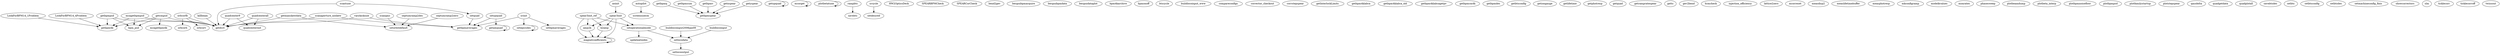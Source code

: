 /* Created by mdot for Matlab */
digraph m2html {
  LookForBPM14_1Problem -> getbpm4k;
  LookForBPM14_4Problem -> getbpm4k;
  amp2k -> magnetcoefficients;
  aoinit -> spear3init;
  autopilot -> screensizecm;
  buildlocoinput -> setlocodata;
  buildlocoinput2006jan09 -> setlocodata;
  getamquad -> getamquad;
  getbpmpsd -> bpm_psd;
  getbpmpsd -> getbpm4k;
  getbpmpsd -> getdcct;
  getbpmq -> getbpmspear;
  getbpmsum -> getbpmspear;
  getbpmv -> getbpmspear;
  getcmpsd -> bpm_psd;
  getcmpsd -> getbpm4k;
  getcmpsd -> getdcct;
  getcmpsd -> mcagetbpm4k;
  getmaxskewdata -> getdcct;
  getmaxskewdata -> setorbitdefault;
  getspquad -> getspquad;
  getxspear -> getbpmspear;
  getyspear -> getbpmspear;
  k2amp -> magnetcoefficients;
  killbeam -> getdcct;
  magnetcoefficients -> magnetcoefficients;
  mcagetbpmpsd -> bpm_psd;
  mcagetbpmpsd -> getbpm4k;
  mcagetbpmpsd -> getdcct;
  mcorget -> mcorget;
  orbcorfb -> getdcct;
  orbcorfb -> orbcorh;
  orbcorfb -> orbcorv;
  plotbetatune -> plotbetatune;
  quadcenter9 -> getdcct;
  quadcenter9 -> quadcenterinit;
  quadcenterall -> getdcct;
  quadcenterall -> quadcenterinit;
  rampbts -> savebts;
  scanaperture_noskew -> getbpmaverages;
  scanaperture_noskew -> getdcct;
  scanqms -> setorbitdefault;
  scantune -> getdcct;
  scantune -> setquad;
  septumramp2des -> setorbitdefault;
  septumramp2zero -> setorbitdefault;
  setepicsdes -> setepicsdes;
  setlocodata -> setlocooutput;
  setoperationalmode -> setlocodata;
  setoperationalmode -> updateatindex;
  setquad -> getbpmaverages;
  setspquad -> getamquad;
  setspquad -> getbpmaverages;
  spear3init -> amp2k;
  spear3init -> k2amp;
  spear3init -> magnetcoefficients;
  spear3init -> setoperationalmode;
  spear3init_ref -> amp2k;
  spear3init_ref -> k2amp;
  spear3init_ref -> magnetcoefficients;
  spear3init_ref -> setoperationalmode;
  srcycle -> setdesired;
  srinit -> getbpmaverages;
  srinit -> setbpmaverages;
  srinit -> setepicsdes;
  varykicksize -> getbpmaverages;
  varykicksize -> getdcct;

  HW2OpticsDeck [URL="HW2OpticsDeck.html"];
  LookForBPM14_1Problem [URL="LookForBPM14_1Problem.html"];
  LookForBPM14_4Problem [URL="LookForBPM14_4Problem.html"];
  SPEARBPMCheck [URL="SPEARBPMCheck.html"];
  SPEARCorCheck [URL="SPEARCorCheck.html"];
  amp2k [URL="amp2k.html"];
  aoinit [URL="aoinit.html"];
  autopilot [URL="autopilot.html"];
  bend2gev [URL="bend2gev.html"];
  bergozbpmacquire [URL="bergozbpmacquire.html"];
  bergozbpmdata [URL="bergozbpmdata.html"];
  bergozdataplot [URL="bergozdataplot.html"];
  bpm4karchive [URL="bpm4karchive.html"];
  bpm_psd [URL="bpm_psd.html"];
  bpmonoff [URL="bpmonoff.html"];
  btscycle [URL="btscycle.html"];
  buildlocoinput [URL="buildlocoinput.html"];
  buildlocoinput2006jan09 [URL="buildlocoinput2006jan09.html"];
  buildlocoinput_www [URL="buildlocoinput_www.html"];
  compareconfigs [URL="compareconfigs.html"];
  corrector_checkout [URL="corrector_checkout.html"];
  corrstepspear [URL="corrstepspear.html"];
  getInterlockLimits [URL="getInterlockLimits.html"];
  getamquad [URL="getamquad.html"];
  getbpm4k [URL="getbpm4k.html"];
  getbpm4klabca [URL="getbpm4klabca.html"];
  getbpm4klabca_old [URL="getbpm4klabca_old.html"];
  getbpm4klabcagetpv [URL="getbpm4klabcagetpv.html"];
  getbpmaverages [URL="getbpmaverages.html"];
  getbpmcm4k [URL="getbpmcm4k.html"];
  getbpmdes [URL="getbpmdes.html"];
  getbpmpsd [URL="getbpmpsd.html"];
  getbpmq [URL="getbpmq.html"];
  getbpmspear [URL="getbpmspear.html"];
  getbpmsum [URL="getbpmsum.html"];
  getbpmv [URL="getbpmv.html"];
  getbtsconfig [URL="getbtsconfig.html"];
  getcmpsd [URL="getcmpsd.html"];
  getdcct [URL="getdcct.html"];
  getiongauge [URL="getiongauge.html"];
  getlifetime [URL="getlifetime.html"];
  getmaxskewdata [URL="getmaxskewdata.html"];
  getphotresp [URL="getphotresp.html"];
  getquad [URL="getquad.html"];
  getrampratespear [URL="getrampratespear.html"];
  getspquad [URL="getspquad.html"];
  gettc [URL="gettc.html"];
  getxspear [URL="getxspear.html"];
  getyspear [URL="getyspear.html"];
  gev2bend [URL="gev2bend.html"];
  hcmcheck [URL="hcmcheck.html"];
  injection_efficiency [URL="injection_efficiency.html"];
  k2amp [URL="k2amp.html"];
  killbeam [URL="killbeam.html"];
  lattice2zero [URL="lattice2zero.html"];
  magnetcoefficients [URL="magnetcoefficients.html"];
  mcagetbpm4k [URL="mcagetbpm4k.html"];
  mcagetbpmpsd [URL="mcagetbpmpsd.html"];
  mcorget [URL="mcorget.html"];
  mcorreset [URL="mcorreset.html"];
  measdisp2 [URL="measdisp2.html"];
  measlifetimebuffer [URL="measlifetimebuffer.html"];
  measphotresp [URL="measphotresp.html"];
  mkconfigramp [URL="mkconfigramp.html"];
  modelkvalues [URL="modelkvalues.html"];
  monrates [URL="monrates.html"];
  orbcorfb [URL="orbcorfb.html"];
  orbcorh [URL="orbcorh.html"];
  orbcorv [URL="orbcorv.html"];
  phasesweep [URL="phasesweep.html"];
  plotbeamdump [URL="plotbeamdump.html"];
  plotbeta_interp [URL="plotbeta_interp.html"];
  plotbetatune [URL="plotbetatune.html"];
  plotbpmnoisefloor [URL="plotbpmnoisefloor.html"];
  plotbpmpsd [URL="plotbpmpsd.html"];
  plotfamilystartup [URL="plotfamilystartup.html"];
  plotstepspear [URL="plotstepspear.html"];
  qmsdelta [URL="qmsdelta.html"];
  quadcenter9 [URL="quadcenter9.html"];
  quadcenterall [URL="quadcenterall.html"];
  quadcenterinit [URL="quadcenterinit.html"];
  quadgetdata [URL="quadgetdata.html"];
  quadplotall [URL="quadplotall.html"];
  rampbts [URL="rampbts.html"];
  savebts [URL="savebts.html"];
  savebtsdes [URL="savebtsdes.html"];
  scanaperture_noskew [URL="scanaperture_noskew.html"];
  scanqms [URL="scanqms.html"];
  scantune [URL="scantune.html"];
  screensizecm [URL="screensizecm.html"];
  septumramp2des [URL="septumramp2des.html"];
  septumramp2zero [URL="septumramp2zero.html"];
  setbpmaverages [URL="setbpmaverages.html"];
  setbts [URL="setbts.html"];
  setbtsconfig [URL="setbtsconfig.html"];
  setbtsdes [URL="setbtsdes.html"];
  setdesired [URL="setdesired.html"];
  setepicsdes [URL="setepicsdes.html"];
  setlocodata [URL="setlocodata.html"];
  setlocooutput [URL="setlocooutput.html"];
  setmachineconfig_finis [URL="setmachineconfig_finis.html"];
  setoperationalmode [URL="setoperationalmode.html"];
  setorbitdefault [URL="setorbitdefault.html"];
  setquad [URL="setquad.html"];
  setspquad [URL="setspquad.html"];
  showcorrectors [URL="showcorrectors.html"];
  slm [URL="slm.html"];
  spear3init [URL="spear3init.html"];
  spear3init_ref [URL="spear3init_ref.html"];
  srcycle [URL="srcycle.html"];
  srinit [URL="srinit.html"];
  ticklecorr [URL="ticklecorr.html"];
  ticklecorroff [URL="ticklecorroff.html"];
  twissout [URL="twissout.html"];
  updateatindex [URL="updateatindex.html"];
  varykicksize [URL="varykicksize.html"];
}